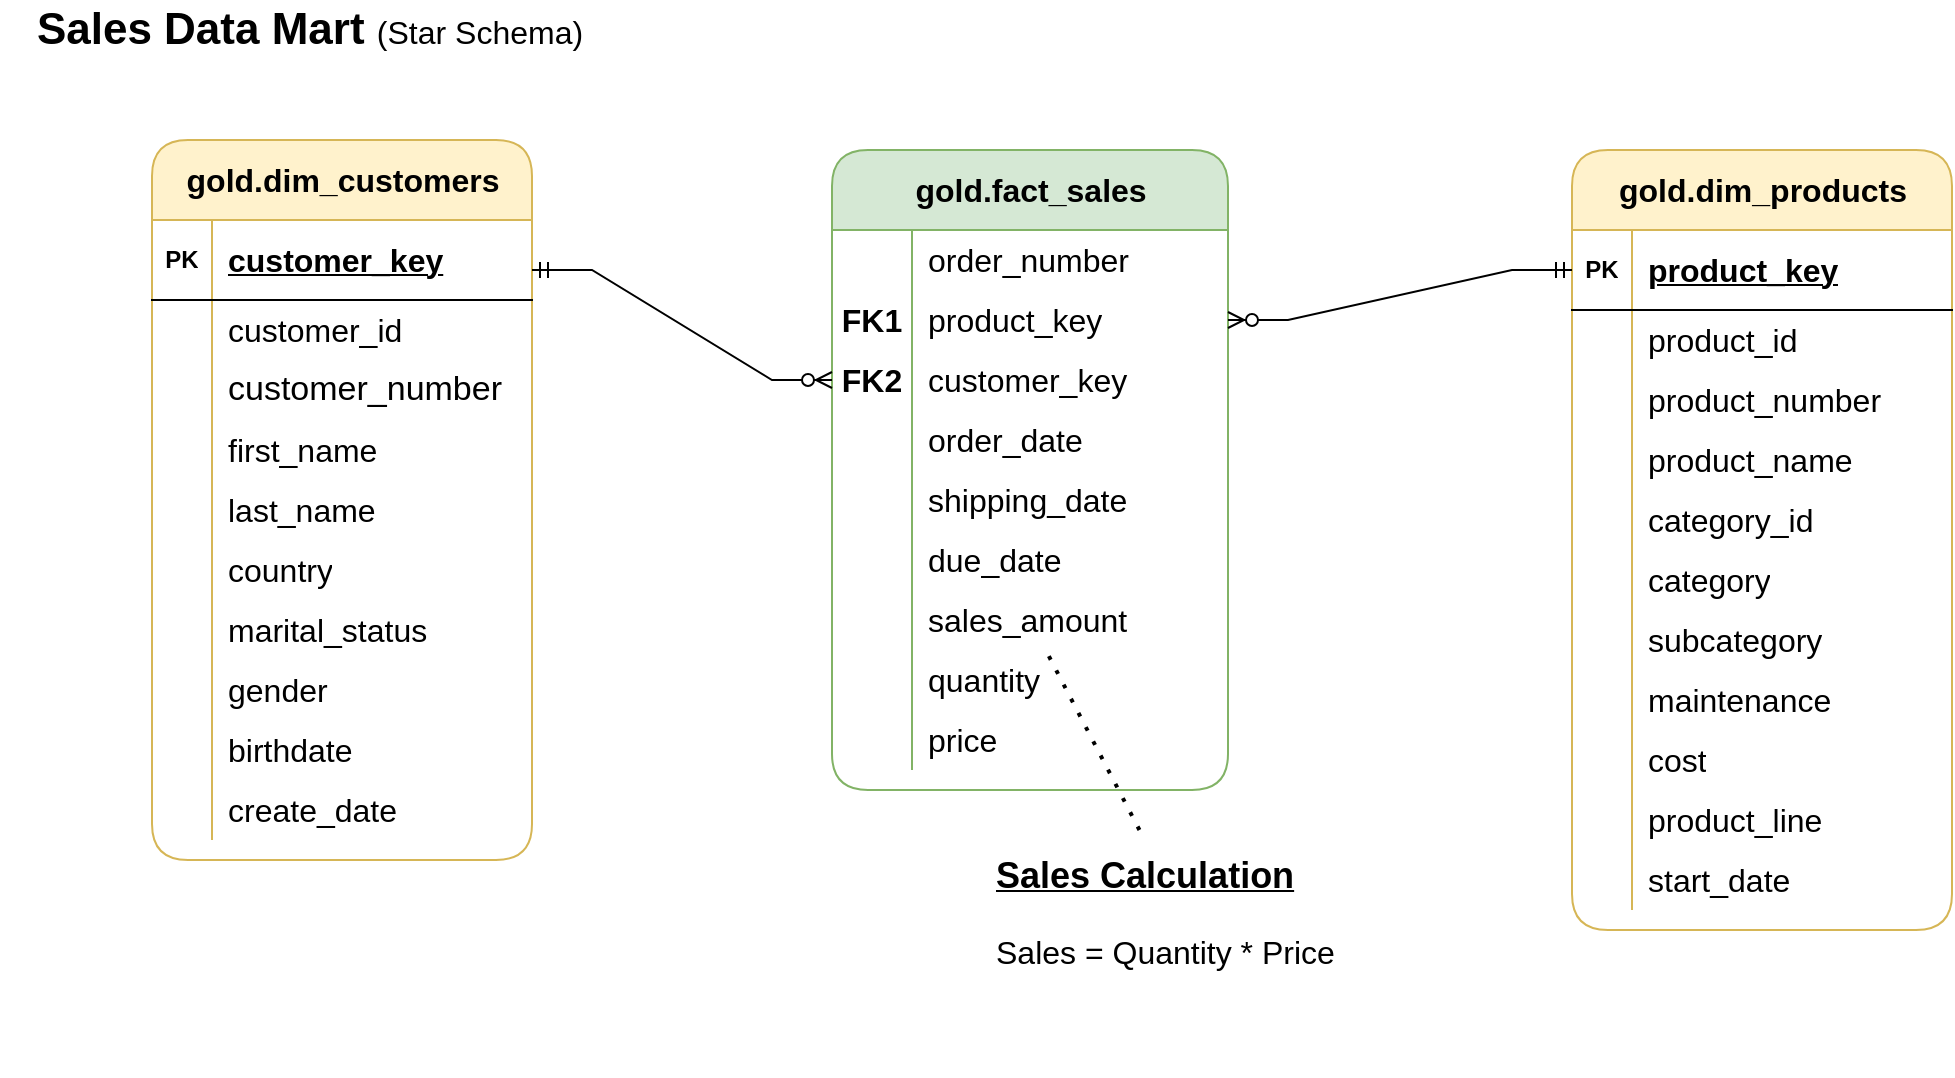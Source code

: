 <mxfile version="27.0.9">
  <diagram name="Sivu-1" id="IwPwRpCvO2MItnSOIiu8">
    <mxGraphModel dx="2053" dy="736" grid="1" gridSize="10" guides="1" tooltips="1" connect="1" arrows="1" fold="1" page="1" pageScale="1" pageWidth="827" pageHeight="1169" math="0" shadow="0">
      <root>
        <mxCell id="0" />
        <mxCell id="1" parent="0" />
        <mxCell id="5Lt62XLlGpgSSSX5APpg-14" value="&lt;font style=&quot;font-size: 16px;&quot;&gt;gold.dim_customers&lt;/font&gt;" style="shape=table;startSize=40;container=1;collapsible=1;childLayout=tableLayout;fixedRows=1;rowLines=0;fontStyle=1;align=center;resizeLast=1;html=1;rounded=1;fillColor=#fff2cc;strokeColor=#d6b656;" vertex="1" parent="1">
          <mxGeometry x="-724" y="160" width="190" height="360" as="geometry" />
        </mxCell>
        <mxCell id="5Lt62XLlGpgSSSX5APpg-15" value="" style="shape=tableRow;horizontal=0;startSize=0;swimlaneHead=0;swimlaneBody=0;fillColor=none;collapsible=0;dropTarget=0;points=[[0,0.5],[1,0.5]];portConstraint=eastwest;top=0;left=0;right=0;bottom=1;fontSize=16;" vertex="1" parent="5Lt62XLlGpgSSSX5APpg-14">
          <mxGeometry y="40" width="190" height="40" as="geometry" />
        </mxCell>
        <mxCell id="5Lt62XLlGpgSSSX5APpg-16" value="PK" style="shape=partialRectangle;connectable=0;fillColor=none;top=0;left=0;bottom=0;right=0;fontStyle=1;overflow=hidden;whiteSpace=wrap;html=1;" vertex="1" parent="5Lt62XLlGpgSSSX5APpg-15">
          <mxGeometry width="30" height="40" as="geometry">
            <mxRectangle width="30" height="40" as="alternateBounds" />
          </mxGeometry>
        </mxCell>
        <mxCell id="5Lt62XLlGpgSSSX5APpg-17" value="&lt;font style=&quot;font-size: 16px;&quot;&gt;customer_key&lt;/font&gt;" style="shape=partialRectangle;connectable=0;fillColor=none;top=0;left=0;bottom=0;right=0;align=left;spacingLeft=6;fontStyle=5;overflow=hidden;whiteSpace=wrap;html=1;" vertex="1" parent="5Lt62XLlGpgSSSX5APpg-15">
          <mxGeometry x="30" width="160" height="40" as="geometry">
            <mxRectangle width="160" height="40" as="alternateBounds" />
          </mxGeometry>
        </mxCell>
        <mxCell id="5Lt62XLlGpgSSSX5APpg-18" value="" style="shape=tableRow;horizontal=0;startSize=0;swimlaneHead=0;swimlaneBody=0;fillColor=none;collapsible=0;dropTarget=0;points=[[0,0.5],[1,0.5]];portConstraint=eastwest;top=0;left=0;right=0;bottom=0;" vertex="1" parent="5Lt62XLlGpgSSSX5APpg-14">
          <mxGeometry y="80" width="190" height="30" as="geometry" />
        </mxCell>
        <mxCell id="5Lt62XLlGpgSSSX5APpg-19" value="" style="shape=partialRectangle;connectable=0;fillColor=none;top=0;left=0;bottom=0;right=0;editable=1;overflow=hidden;whiteSpace=wrap;html=1;" vertex="1" parent="5Lt62XLlGpgSSSX5APpg-18">
          <mxGeometry width="30" height="30" as="geometry">
            <mxRectangle width="30" height="30" as="alternateBounds" />
          </mxGeometry>
        </mxCell>
        <mxCell id="5Lt62XLlGpgSSSX5APpg-20" value="&lt;span style=&quot;font-size: 16px;&quot;&gt;customer_id&lt;/span&gt;" style="shape=partialRectangle;connectable=0;fillColor=none;top=0;left=0;bottom=0;right=0;align=left;spacingLeft=6;overflow=hidden;whiteSpace=wrap;html=1;" vertex="1" parent="5Lt62XLlGpgSSSX5APpg-18">
          <mxGeometry x="30" width="160" height="30" as="geometry">
            <mxRectangle width="160" height="30" as="alternateBounds" />
          </mxGeometry>
        </mxCell>
        <mxCell id="5Lt62XLlGpgSSSX5APpg-21" value="" style="shape=tableRow;horizontal=0;startSize=0;swimlaneHead=0;swimlaneBody=0;fillColor=none;collapsible=0;dropTarget=0;points=[[0,0.5],[1,0.5]];portConstraint=eastwest;top=0;left=0;right=0;bottom=0;" vertex="1" parent="5Lt62XLlGpgSSSX5APpg-14">
          <mxGeometry y="110" width="190" height="30" as="geometry" />
        </mxCell>
        <mxCell id="5Lt62XLlGpgSSSX5APpg-22" value="" style="shape=partialRectangle;connectable=0;fillColor=none;top=0;left=0;bottom=0;right=0;editable=1;overflow=hidden;whiteSpace=wrap;html=1;" vertex="1" parent="5Lt62XLlGpgSSSX5APpg-21">
          <mxGeometry width="30" height="30" as="geometry">
            <mxRectangle width="30" height="30" as="alternateBounds" />
          </mxGeometry>
        </mxCell>
        <mxCell id="5Lt62XLlGpgSSSX5APpg-23" value="&lt;font style=&quot;font-size: 17px;&quot;&gt;customer_number&lt;/font&gt;" style="shape=partialRectangle;connectable=0;fillColor=none;top=0;left=0;bottom=0;right=0;align=left;spacingLeft=6;overflow=hidden;whiteSpace=wrap;html=1;" vertex="1" parent="5Lt62XLlGpgSSSX5APpg-21">
          <mxGeometry x="30" width="160" height="30" as="geometry">
            <mxRectangle width="160" height="30" as="alternateBounds" />
          </mxGeometry>
        </mxCell>
        <mxCell id="5Lt62XLlGpgSSSX5APpg-24" value="" style="shape=tableRow;horizontal=0;startSize=0;swimlaneHead=0;swimlaneBody=0;fillColor=none;collapsible=0;dropTarget=0;points=[[0,0.5],[1,0.5]];portConstraint=eastwest;top=0;left=0;right=0;bottom=0;" vertex="1" parent="5Lt62XLlGpgSSSX5APpg-14">
          <mxGeometry y="140" width="190" height="30" as="geometry" />
        </mxCell>
        <mxCell id="5Lt62XLlGpgSSSX5APpg-25" value="" style="shape=partialRectangle;connectable=0;fillColor=none;top=0;left=0;bottom=0;right=0;editable=1;overflow=hidden;whiteSpace=wrap;html=1;" vertex="1" parent="5Lt62XLlGpgSSSX5APpg-24">
          <mxGeometry width="30" height="30" as="geometry">
            <mxRectangle width="30" height="30" as="alternateBounds" />
          </mxGeometry>
        </mxCell>
        <mxCell id="5Lt62XLlGpgSSSX5APpg-26" value="&lt;font style=&quot;font-size: 16px;&quot;&gt;first_name&lt;/font&gt;" style="shape=partialRectangle;connectable=0;fillColor=none;top=0;left=0;bottom=0;right=0;align=left;spacingLeft=6;overflow=hidden;whiteSpace=wrap;html=1;" vertex="1" parent="5Lt62XLlGpgSSSX5APpg-24">
          <mxGeometry x="30" width="160" height="30" as="geometry">
            <mxRectangle width="160" height="30" as="alternateBounds" />
          </mxGeometry>
        </mxCell>
        <mxCell id="5Lt62XLlGpgSSSX5APpg-28" value="" style="shape=tableRow;horizontal=0;startSize=0;swimlaneHead=0;swimlaneBody=0;fillColor=none;collapsible=0;dropTarget=0;points=[[0,0.5],[1,0.5]];portConstraint=eastwest;top=0;left=0;right=0;bottom=0;" vertex="1" parent="5Lt62XLlGpgSSSX5APpg-14">
          <mxGeometry y="170" width="190" height="30" as="geometry" />
        </mxCell>
        <mxCell id="5Lt62XLlGpgSSSX5APpg-29" value="" style="shape=partialRectangle;connectable=0;fillColor=none;top=0;left=0;bottom=0;right=0;editable=1;overflow=hidden;whiteSpace=wrap;html=1;" vertex="1" parent="5Lt62XLlGpgSSSX5APpg-28">
          <mxGeometry width="30" height="30" as="geometry">
            <mxRectangle width="30" height="30" as="alternateBounds" />
          </mxGeometry>
        </mxCell>
        <mxCell id="5Lt62XLlGpgSSSX5APpg-30" value="&lt;font style=&quot;font-size: 16px;&quot;&gt;last_name&lt;/font&gt;" style="shape=partialRectangle;connectable=0;fillColor=none;top=0;left=0;bottom=0;right=0;align=left;spacingLeft=6;overflow=hidden;whiteSpace=wrap;html=1;" vertex="1" parent="5Lt62XLlGpgSSSX5APpg-28">
          <mxGeometry x="30" width="160" height="30" as="geometry">
            <mxRectangle width="160" height="30" as="alternateBounds" />
          </mxGeometry>
        </mxCell>
        <mxCell id="5Lt62XLlGpgSSSX5APpg-31" value="" style="shape=tableRow;horizontal=0;startSize=0;swimlaneHead=0;swimlaneBody=0;fillColor=none;collapsible=0;dropTarget=0;points=[[0,0.5],[1,0.5]];portConstraint=eastwest;top=0;left=0;right=0;bottom=0;" vertex="1" parent="5Lt62XLlGpgSSSX5APpg-14">
          <mxGeometry y="200" width="190" height="30" as="geometry" />
        </mxCell>
        <mxCell id="5Lt62XLlGpgSSSX5APpg-32" value="" style="shape=partialRectangle;connectable=0;fillColor=none;top=0;left=0;bottom=0;right=0;editable=1;overflow=hidden;whiteSpace=wrap;html=1;" vertex="1" parent="5Lt62XLlGpgSSSX5APpg-31">
          <mxGeometry width="30" height="30" as="geometry">
            <mxRectangle width="30" height="30" as="alternateBounds" />
          </mxGeometry>
        </mxCell>
        <mxCell id="5Lt62XLlGpgSSSX5APpg-33" value="&lt;font style=&quot;font-size: 16px;&quot;&gt;country&lt;/font&gt;" style="shape=partialRectangle;connectable=0;fillColor=none;top=0;left=0;bottom=0;right=0;align=left;spacingLeft=6;overflow=hidden;whiteSpace=wrap;html=1;" vertex="1" parent="5Lt62XLlGpgSSSX5APpg-31">
          <mxGeometry x="30" width="160" height="30" as="geometry">
            <mxRectangle width="160" height="30" as="alternateBounds" />
          </mxGeometry>
        </mxCell>
        <mxCell id="5Lt62XLlGpgSSSX5APpg-34" value="" style="shape=tableRow;horizontal=0;startSize=0;swimlaneHead=0;swimlaneBody=0;fillColor=none;collapsible=0;dropTarget=0;points=[[0,0.5],[1,0.5]];portConstraint=eastwest;top=0;left=0;right=0;bottom=0;" vertex="1" parent="5Lt62XLlGpgSSSX5APpg-14">
          <mxGeometry y="230" width="190" height="30" as="geometry" />
        </mxCell>
        <mxCell id="5Lt62XLlGpgSSSX5APpg-35" value="" style="shape=partialRectangle;connectable=0;fillColor=none;top=0;left=0;bottom=0;right=0;editable=1;overflow=hidden;whiteSpace=wrap;html=1;" vertex="1" parent="5Lt62XLlGpgSSSX5APpg-34">
          <mxGeometry width="30" height="30" as="geometry">
            <mxRectangle width="30" height="30" as="alternateBounds" />
          </mxGeometry>
        </mxCell>
        <mxCell id="5Lt62XLlGpgSSSX5APpg-36" value="&lt;font style=&quot;font-size: 16px;&quot;&gt;marital_status&lt;/font&gt;" style="shape=partialRectangle;connectable=0;fillColor=none;top=0;left=0;bottom=0;right=0;align=left;spacingLeft=6;overflow=hidden;whiteSpace=wrap;html=1;" vertex="1" parent="5Lt62XLlGpgSSSX5APpg-34">
          <mxGeometry x="30" width="160" height="30" as="geometry">
            <mxRectangle width="160" height="30" as="alternateBounds" />
          </mxGeometry>
        </mxCell>
        <mxCell id="5Lt62XLlGpgSSSX5APpg-37" value="" style="shape=tableRow;horizontal=0;startSize=0;swimlaneHead=0;swimlaneBody=0;fillColor=none;collapsible=0;dropTarget=0;points=[[0,0.5],[1,0.5]];portConstraint=eastwest;top=0;left=0;right=0;bottom=0;" vertex="1" parent="5Lt62XLlGpgSSSX5APpg-14">
          <mxGeometry y="260" width="190" height="30" as="geometry" />
        </mxCell>
        <mxCell id="5Lt62XLlGpgSSSX5APpg-38" value="" style="shape=partialRectangle;connectable=0;fillColor=none;top=0;left=0;bottom=0;right=0;editable=1;overflow=hidden;whiteSpace=wrap;html=1;" vertex="1" parent="5Lt62XLlGpgSSSX5APpg-37">
          <mxGeometry width="30" height="30" as="geometry">
            <mxRectangle width="30" height="30" as="alternateBounds" />
          </mxGeometry>
        </mxCell>
        <mxCell id="5Lt62XLlGpgSSSX5APpg-39" value="&lt;font style=&quot;font-size: 16px;&quot;&gt;gender&lt;/font&gt;" style="shape=partialRectangle;connectable=0;fillColor=none;top=0;left=0;bottom=0;right=0;align=left;spacingLeft=6;overflow=hidden;whiteSpace=wrap;html=1;" vertex="1" parent="5Lt62XLlGpgSSSX5APpg-37">
          <mxGeometry x="30" width="160" height="30" as="geometry">
            <mxRectangle width="160" height="30" as="alternateBounds" />
          </mxGeometry>
        </mxCell>
        <mxCell id="5Lt62XLlGpgSSSX5APpg-40" value="" style="shape=tableRow;horizontal=0;startSize=0;swimlaneHead=0;swimlaneBody=0;fillColor=none;collapsible=0;dropTarget=0;points=[[0,0.5],[1,0.5]];portConstraint=eastwest;top=0;left=0;right=0;bottom=0;" vertex="1" parent="5Lt62XLlGpgSSSX5APpg-14">
          <mxGeometry y="290" width="190" height="30" as="geometry" />
        </mxCell>
        <mxCell id="5Lt62XLlGpgSSSX5APpg-41" value="" style="shape=partialRectangle;connectable=0;fillColor=none;top=0;left=0;bottom=0;right=0;editable=1;overflow=hidden;whiteSpace=wrap;html=1;" vertex="1" parent="5Lt62XLlGpgSSSX5APpg-40">
          <mxGeometry width="30" height="30" as="geometry">
            <mxRectangle width="30" height="30" as="alternateBounds" />
          </mxGeometry>
        </mxCell>
        <mxCell id="5Lt62XLlGpgSSSX5APpg-42" value="&lt;font style=&quot;font-size: 16px;&quot;&gt;birthdate&lt;/font&gt;" style="shape=partialRectangle;connectable=0;fillColor=none;top=0;left=0;bottom=0;right=0;align=left;spacingLeft=6;overflow=hidden;whiteSpace=wrap;html=1;" vertex="1" parent="5Lt62XLlGpgSSSX5APpg-40">
          <mxGeometry x="30" width="160" height="30" as="geometry">
            <mxRectangle width="160" height="30" as="alternateBounds" />
          </mxGeometry>
        </mxCell>
        <mxCell id="5Lt62XLlGpgSSSX5APpg-43" value="" style="shape=tableRow;horizontal=0;startSize=0;swimlaneHead=0;swimlaneBody=0;fillColor=none;collapsible=0;dropTarget=0;points=[[0,0.5],[1,0.5]];portConstraint=eastwest;top=0;left=0;right=0;bottom=0;" vertex="1" parent="5Lt62XLlGpgSSSX5APpg-14">
          <mxGeometry y="320" width="190" height="30" as="geometry" />
        </mxCell>
        <mxCell id="5Lt62XLlGpgSSSX5APpg-44" value="" style="shape=partialRectangle;connectable=0;fillColor=none;top=0;left=0;bottom=0;right=0;editable=1;overflow=hidden;whiteSpace=wrap;html=1;" vertex="1" parent="5Lt62XLlGpgSSSX5APpg-43">
          <mxGeometry width="30" height="30" as="geometry">
            <mxRectangle width="30" height="30" as="alternateBounds" />
          </mxGeometry>
        </mxCell>
        <mxCell id="5Lt62XLlGpgSSSX5APpg-45" value="&lt;font style=&quot;font-size: 16px;&quot;&gt;create_date&lt;/font&gt;" style="shape=partialRectangle;connectable=0;fillColor=none;top=0;left=0;bottom=0;right=0;align=left;spacingLeft=6;overflow=hidden;whiteSpace=wrap;html=1;" vertex="1" parent="5Lt62XLlGpgSSSX5APpg-43">
          <mxGeometry x="30" width="160" height="30" as="geometry">
            <mxRectangle width="160" height="30" as="alternateBounds" />
          </mxGeometry>
        </mxCell>
        <mxCell id="5Lt62XLlGpgSSSX5APpg-46" value="&lt;font style=&quot;font-size: 16px;&quot;&gt;gold.dim_products&lt;/font&gt;" style="shape=table;startSize=40;container=1;collapsible=1;childLayout=tableLayout;fixedRows=1;rowLines=0;fontStyle=1;align=center;resizeLast=1;html=1;rounded=1;fillColor=#fff2cc;strokeColor=#d6b656;" vertex="1" parent="1">
          <mxGeometry x="-14" y="165" width="190" height="390" as="geometry" />
        </mxCell>
        <mxCell id="5Lt62XLlGpgSSSX5APpg-47" value="" style="shape=tableRow;horizontal=0;startSize=0;swimlaneHead=0;swimlaneBody=0;fillColor=none;collapsible=0;dropTarget=0;points=[[0,0.5],[1,0.5]];portConstraint=eastwest;top=0;left=0;right=0;bottom=1;fontSize=16;" vertex="1" parent="5Lt62XLlGpgSSSX5APpg-46">
          <mxGeometry y="40" width="190" height="40" as="geometry" />
        </mxCell>
        <mxCell id="5Lt62XLlGpgSSSX5APpg-48" value="PK" style="shape=partialRectangle;connectable=0;fillColor=none;top=0;left=0;bottom=0;right=0;fontStyle=1;overflow=hidden;whiteSpace=wrap;html=1;" vertex="1" parent="5Lt62XLlGpgSSSX5APpg-47">
          <mxGeometry width="30" height="40" as="geometry">
            <mxRectangle width="30" height="40" as="alternateBounds" />
          </mxGeometry>
        </mxCell>
        <mxCell id="5Lt62XLlGpgSSSX5APpg-49" value="&lt;font style=&quot;font-size: 16px;&quot;&gt;product_key&lt;/font&gt;" style="shape=partialRectangle;connectable=0;fillColor=none;top=0;left=0;bottom=0;right=0;align=left;spacingLeft=6;fontStyle=5;overflow=hidden;whiteSpace=wrap;html=1;" vertex="1" parent="5Lt62XLlGpgSSSX5APpg-47">
          <mxGeometry x="30" width="160" height="40" as="geometry">
            <mxRectangle width="160" height="40" as="alternateBounds" />
          </mxGeometry>
        </mxCell>
        <mxCell id="5Lt62XLlGpgSSSX5APpg-50" value="" style="shape=tableRow;horizontal=0;startSize=0;swimlaneHead=0;swimlaneBody=0;fillColor=none;collapsible=0;dropTarget=0;points=[[0,0.5],[1,0.5]];portConstraint=eastwest;top=0;left=0;right=0;bottom=0;" vertex="1" parent="5Lt62XLlGpgSSSX5APpg-46">
          <mxGeometry y="80" width="190" height="30" as="geometry" />
        </mxCell>
        <mxCell id="5Lt62XLlGpgSSSX5APpg-51" value="" style="shape=partialRectangle;connectable=0;fillColor=none;top=0;left=0;bottom=0;right=0;editable=1;overflow=hidden;whiteSpace=wrap;html=1;" vertex="1" parent="5Lt62XLlGpgSSSX5APpg-50">
          <mxGeometry width="30" height="30" as="geometry">
            <mxRectangle width="30" height="30" as="alternateBounds" />
          </mxGeometry>
        </mxCell>
        <mxCell id="5Lt62XLlGpgSSSX5APpg-52" value="&lt;span style=&quot;font-size: 16px;&quot;&gt;product_id&lt;/span&gt;" style="shape=partialRectangle;connectable=0;fillColor=none;top=0;left=0;bottom=0;right=0;align=left;spacingLeft=6;overflow=hidden;whiteSpace=wrap;html=1;" vertex="1" parent="5Lt62XLlGpgSSSX5APpg-50">
          <mxGeometry x="30" width="160" height="30" as="geometry">
            <mxRectangle width="160" height="30" as="alternateBounds" />
          </mxGeometry>
        </mxCell>
        <mxCell id="5Lt62XLlGpgSSSX5APpg-53" value="" style="shape=tableRow;horizontal=0;startSize=0;swimlaneHead=0;swimlaneBody=0;fillColor=none;collapsible=0;dropTarget=0;points=[[0,0.5],[1,0.5]];portConstraint=eastwest;top=0;left=0;right=0;bottom=0;" vertex="1" parent="5Lt62XLlGpgSSSX5APpg-46">
          <mxGeometry y="110" width="190" height="30" as="geometry" />
        </mxCell>
        <mxCell id="5Lt62XLlGpgSSSX5APpg-54" value="" style="shape=partialRectangle;connectable=0;fillColor=none;top=0;left=0;bottom=0;right=0;editable=1;overflow=hidden;whiteSpace=wrap;html=1;" vertex="1" parent="5Lt62XLlGpgSSSX5APpg-53">
          <mxGeometry width="30" height="30" as="geometry">
            <mxRectangle width="30" height="30" as="alternateBounds" />
          </mxGeometry>
        </mxCell>
        <mxCell id="5Lt62XLlGpgSSSX5APpg-55" value="&lt;font style=&quot;font-size: 16px;&quot;&gt;product_number&lt;/font&gt;" style="shape=partialRectangle;connectable=0;fillColor=none;top=0;left=0;bottom=0;right=0;align=left;spacingLeft=6;overflow=hidden;whiteSpace=wrap;html=1;" vertex="1" parent="5Lt62XLlGpgSSSX5APpg-53">
          <mxGeometry x="30" width="160" height="30" as="geometry">
            <mxRectangle width="160" height="30" as="alternateBounds" />
          </mxGeometry>
        </mxCell>
        <mxCell id="5Lt62XLlGpgSSSX5APpg-56" value="" style="shape=tableRow;horizontal=0;startSize=0;swimlaneHead=0;swimlaneBody=0;fillColor=none;collapsible=0;dropTarget=0;points=[[0,0.5],[1,0.5]];portConstraint=eastwest;top=0;left=0;right=0;bottom=0;" vertex="1" parent="5Lt62XLlGpgSSSX5APpg-46">
          <mxGeometry y="140" width="190" height="30" as="geometry" />
        </mxCell>
        <mxCell id="5Lt62XLlGpgSSSX5APpg-57" value="" style="shape=partialRectangle;connectable=0;fillColor=none;top=0;left=0;bottom=0;right=0;editable=1;overflow=hidden;whiteSpace=wrap;html=1;" vertex="1" parent="5Lt62XLlGpgSSSX5APpg-56">
          <mxGeometry width="30" height="30" as="geometry">
            <mxRectangle width="30" height="30" as="alternateBounds" />
          </mxGeometry>
        </mxCell>
        <mxCell id="5Lt62XLlGpgSSSX5APpg-58" value="&lt;font style=&quot;font-size: 16px;&quot;&gt;product_name&lt;/font&gt;" style="shape=partialRectangle;connectable=0;fillColor=none;top=0;left=0;bottom=0;right=0;align=left;spacingLeft=6;overflow=hidden;whiteSpace=wrap;html=1;" vertex="1" parent="5Lt62XLlGpgSSSX5APpg-56">
          <mxGeometry x="30" width="160" height="30" as="geometry">
            <mxRectangle width="160" height="30" as="alternateBounds" />
          </mxGeometry>
        </mxCell>
        <mxCell id="5Lt62XLlGpgSSSX5APpg-59" value="" style="shape=tableRow;horizontal=0;startSize=0;swimlaneHead=0;swimlaneBody=0;fillColor=none;collapsible=0;dropTarget=0;points=[[0,0.5],[1,0.5]];portConstraint=eastwest;top=0;left=0;right=0;bottom=0;" vertex="1" parent="5Lt62XLlGpgSSSX5APpg-46">
          <mxGeometry y="170" width="190" height="30" as="geometry" />
        </mxCell>
        <mxCell id="5Lt62XLlGpgSSSX5APpg-60" value="" style="shape=partialRectangle;connectable=0;fillColor=none;top=0;left=0;bottom=0;right=0;editable=1;overflow=hidden;whiteSpace=wrap;html=1;" vertex="1" parent="5Lt62XLlGpgSSSX5APpg-59">
          <mxGeometry width="30" height="30" as="geometry">
            <mxRectangle width="30" height="30" as="alternateBounds" />
          </mxGeometry>
        </mxCell>
        <mxCell id="5Lt62XLlGpgSSSX5APpg-61" value="&lt;font style=&quot;font-size: 16px;&quot;&gt;category_id&lt;/font&gt;" style="shape=partialRectangle;connectable=0;fillColor=none;top=0;left=0;bottom=0;right=0;align=left;spacingLeft=6;overflow=hidden;whiteSpace=wrap;html=1;" vertex="1" parent="5Lt62XLlGpgSSSX5APpg-59">
          <mxGeometry x="30" width="160" height="30" as="geometry">
            <mxRectangle width="160" height="30" as="alternateBounds" />
          </mxGeometry>
        </mxCell>
        <mxCell id="5Lt62XLlGpgSSSX5APpg-62" value="" style="shape=tableRow;horizontal=0;startSize=0;swimlaneHead=0;swimlaneBody=0;fillColor=none;collapsible=0;dropTarget=0;points=[[0,0.5],[1,0.5]];portConstraint=eastwest;top=0;left=0;right=0;bottom=0;" vertex="1" parent="5Lt62XLlGpgSSSX5APpg-46">
          <mxGeometry y="200" width="190" height="30" as="geometry" />
        </mxCell>
        <mxCell id="5Lt62XLlGpgSSSX5APpg-63" value="" style="shape=partialRectangle;connectable=0;fillColor=none;top=0;left=0;bottom=0;right=0;editable=1;overflow=hidden;whiteSpace=wrap;html=1;" vertex="1" parent="5Lt62XLlGpgSSSX5APpg-62">
          <mxGeometry width="30" height="30" as="geometry">
            <mxRectangle width="30" height="30" as="alternateBounds" />
          </mxGeometry>
        </mxCell>
        <mxCell id="5Lt62XLlGpgSSSX5APpg-64" value="&lt;font style=&quot;font-size: 16px;&quot;&gt;category&lt;/font&gt;" style="shape=partialRectangle;connectable=0;fillColor=none;top=0;left=0;bottom=0;right=0;align=left;spacingLeft=6;overflow=hidden;whiteSpace=wrap;html=1;" vertex="1" parent="5Lt62XLlGpgSSSX5APpg-62">
          <mxGeometry x="30" width="160" height="30" as="geometry">
            <mxRectangle width="160" height="30" as="alternateBounds" />
          </mxGeometry>
        </mxCell>
        <mxCell id="5Lt62XLlGpgSSSX5APpg-65" value="" style="shape=tableRow;horizontal=0;startSize=0;swimlaneHead=0;swimlaneBody=0;fillColor=none;collapsible=0;dropTarget=0;points=[[0,0.5],[1,0.5]];portConstraint=eastwest;top=0;left=0;right=0;bottom=0;" vertex="1" parent="5Lt62XLlGpgSSSX5APpg-46">
          <mxGeometry y="230" width="190" height="30" as="geometry" />
        </mxCell>
        <mxCell id="5Lt62XLlGpgSSSX5APpg-66" value="" style="shape=partialRectangle;connectable=0;fillColor=none;top=0;left=0;bottom=0;right=0;editable=1;overflow=hidden;whiteSpace=wrap;html=1;" vertex="1" parent="5Lt62XLlGpgSSSX5APpg-65">
          <mxGeometry width="30" height="30" as="geometry">
            <mxRectangle width="30" height="30" as="alternateBounds" />
          </mxGeometry>
        </mxCell>
        <mxCell id="5Lt62XLlGpgSSSX5APpg-67" value="&lt;font style=&quot;font-size: 16px;&quot;&gt;subcategory&lt;/font&gt;" style="shape=partialRectangle;connectable=0;fillColor=none;top=0;left=0;bottom=0;right=0;align=left;spacingLeft=6;overflow=hidden;whiteSpace=wrap;html=1;" vertex="1" parent="5Lt62XLlGpgSSSX5APpg-65">
          <mxGeometry x="30" width="160" height="30" as="geometry">
            <mxRectangle width="160" height="30" as="alternateBounds" />
          </mxGeometry>
        </mxCell>
        <mxCell id="5Lt62XLlGpgSSSX5APpg-68" value="" style="shape=tableRow;horizontal=0;startSize=0;swimlaneHead=0;swimlaneBody=0;fillColor=none;collapsible=0;dropTarget=0;points=[[0,0.5],[1,0.5]];portConstraint=eastwest;top=0;left=0;right=0;bottom=0;" vertex="1" parent="5Lt62XLlGpgSSSX5APpg-46">
          <mxGeometry y="260" width="190" height="30" as="geometry" />
        </mxCell>
        <mxCell id="5Lt62XLlGpgSSSX5APpg-69" value="" style="shape=partialRectangle;connectable=0;fillColor=none;top=0;left=0;bottom=0;right=0;editable=1;overflow=hidden;whiteSpace=wrap;html=1;" vertex="1" parent="5Lt62XLlGpgSSSX5APpg-68">
          <mxGeometry width="30" height="30" as="geometry">
            <mxRectangle width="30" height="30" as="alternateBounds" />
          </mxGeometry>
        </mxCell>
        <mxCell id="5Lt62XLlGpgSSSX5APpg-70" value="&lt;font style=&quot;font-size: 16px;&quot;&gt;maintenance&lt;/font&gt;" style="shape=partialRectangle;connectable=0;fillColor=none;top=0;left=0;bottom=0;right=0;align=left;spacingLeft=6;overflow=hidden;whiteSpace=wrap;html=1;" vertex="1" parent="5Lt62XLlGpgSSSX5APpg-68">
          <mxGeometry x="30" width="160" height="30" as="geometry">
            <mxRectangle width="160" height="30" as="alternateBounds" />
          </mxGeometry>
        </mxCell>
        <mxCell id="5Lt62XLlGpgSSSX5APpg-71" value="" style="shape=tableRow;horizontal=0;startSize=0;swimlaneHead=0;swimlaneBody=0;fillColor=none;collapsible=0;dropTarget=0;points=[[0,0.5],[1,0.5]];portConstraint=eastwest;top=0;left=0;right=0;bottom=0;" vertex="1" parent="5Lt62XLlGpgSSSX5APpg-46">
          <mxGeometry y="290" width="190" height="30" as="geometry" />
        </mxCell>
        <mxCell id="5Lt62XLlGpgSSSX5APpg-72" value="" style="shape=partialRectangle;connectable=0;fillColor=none;top=0;left=0;bottom=0;right=0;editable=1;overflow=hidden;whiteSpace=wrap;html=1;" vertex="1" parent="5Lt62XLlGpgSSSX5APpg-71">
          <mxGeometry width="30" height="30" as="geometry">
            <mxRectangle width="30" height="30" as="alternateBounds" />
          </mxGeometry>
        </mxCell>
        <mxCell id="5Lt62XLlGpgSSSX5APpg-73" value="&lt;font style=&quot;font-size: 16px;&quot;&gt;cost&lt;/font&gt;" style="shape=partialRectangle;connectable=0;fillColor=none;top=0;left=0;bottom=0;right=0;align=left;spacingLeft=6;overflow=hidden;whiteSpace=wrap;html=1;" vertex="1" parent="5Lt62XLlGpgSSSX5APpg-71">
          <mxGeometry x="30" width="160" height="30" as="geometry">
            <mxRectangle width="160" height="30" as="alternateBounds" />
          </mxGeometry>
        </mxCell>
        <mxCell id="5Lt62XLlGpgSSSX5APpg-74" value="" style="shape=tableRow;horizontal=0;startSize=0;swimlaneHead=0;swimlaneBody=0;fillColor=none;collapsible=0;dropTarget=0;points=[[0,0.5],[1,0.5]];portConstraint=eastwest;top=0;left=0;right=0;bottom=0;" vertex="1" parent="5Lt62XLlGpgSSSX5APpg-46">
          <mxGeometry y="320" width="190" height="30" as="geometry" />
        </mxCell>
        <mxCell id="5Lt62XLlGpgSSSX5APpg-75" value="" style="shape=partialRectangle;connectable=0;fillColor=none;top=0;left=0;bottom=0;right=0;editable=1;overflow=hidden;whiteSpace=wrap;html=1;" vertex="1" parent="5Lt62XLlGpgSSSX5APpg-74">
          <mxGeometry width="30" height="30" as="geometry">
            <mxRectangle width="30" height="30" as="alternateBounds" />
          </mxGeometry>
        </mxCell>
        <mxCell id="5Lt62XLlGpgSSSX5APpg-76" value="&lt;font style=&quot;font-size: 16px;&quot;&gt;product_line&lt;/font&gt;" style="shape=partialRectangle;connectable=0;fillColor=none;top=0;left=0;bottom=0;right=0;align=left;spacingLeft=6;overflow=hidden;whiteSpace=wrap;html=1;" vertex="1" parent="5Lt62XLlGpgSSSX5APpg-74">
          <mxGeometry x="30" width="160" height="30" as="geometry">
            <mxRectangle width="160" height="30" as="alternateBounds" />
          </mxGeometry>
        </mxCell>
        <mxCell id="5Lt62XLlGpgSSSX5APpg-77" value="" style="shape=tableRow;horizontal=0;startSize=0;swimlaneHead=0;swimlaneBody=0;fillColor=none;collapsible=0;dropTarget=0;points=[[0,0.5],[1,0.5]];portConstraint=eastwest;top=0;left=0;right=0;bottom=0;" vertex="1" parent="5Lt62XLlGpgSSSX5APpg-46">
          <mxGeometry y="350" width="190" height="30" as="geometry" />
        </mxCell>
        <mxCell id="5Lt62XLlGpgSSSX5APpg-78" value="" style="shape=partialRectangle;connectable=0;fillColor=none;top=0;left=0;bottom=0;right=0;editable=1;overflow=hidden;whiteSpace=wrap;html=1;" vertex="1" parent="5Lt62XLlGpgSSSX5APpg-77">
          <mxGeometry width="30" height="30" as="geometry">
            <mxRectangle width="30" height="30" as="alternateBounds" />
          </mxGeometry>
        </mxCell>
        <mxCell id="5Lt62XLlGpgSSSX5APpg-79" value="&lt;font style=&quot;font-size: 16px;&quot;&gt;start_date&lt;/font&gt;" style="shape=partialRectangle;connectable=0;fillColor=none;top=0;left=0;bottom=0;right=0;align=left;spacingLeft=6;overflow=hidden;whiteSpace=wrap;html=1;" vertex="1" parent="5Lt62XLlGpgSSSX5APpg-77">
          <mxGeometry x="30" width="160" height="30" as="geometry">
            <mxRectangle width="160" height="30" as="alternateBounds" />
          </mxGeometry>
        </mxCell>
        <mxCell id="5Lt62XLlGpgSSSX5APpg-86" value="&lt;font style=&quot;font-size: 16px;&quot;&gt;gold.fact_sales&lt;/font&gt;" style="shape=table;startSize=40;container=1;collapsible=1;childLayout=tableLayout;fixedRows=1;rowLines=0;fontStyle=1;align=center;resizeLast=1;html=1;rounded=1;fillColor=#d5e8d4;strokeColor=#82b366;" vertex="1" parent="1">
          <mxGeometry x="-384" y="165" width="198" height="320" as="geometry" />
        </mxCell>
        <mxCell id="5Lt62XLlGpgSSSX5APpg-90" value="" style="shape=tableRow;horizontal=0;startSize=0;swimlaneHead=0;swimlaneBody=0;fillColor=none;collapsible=0;dropTarget=0;points=[[0,0.5],[1,0.5]];portConstraint=eastwest;top=0;left=0;right=0;bottom=0;" vertex="1" parent="5Lt62XLlGpgSSSX5APpg-86">
          <mxGeometry y="40" width="198" height="30" as="geometry" />
        </mxCell>
        <mxCell id="5Lt62XLlGpgSSSX5APpg-91" value="" style="shape=partialRectangle;connectable=0;fillColor=none;top=0;left=0;bottom=0;right=0;editable=1;overflow=hidden;whiteSpace=wrap;html=1;" vertex="1" parent="5Lt62XLlGpgSSSX5APpg-90">
          <mxGeometry width="40" height="30" as="geometry">
            <mxRectangle width="40" height="30" as="alternateBounds" />
          </mxGeometry>
        </mxCell>
        <mxCell id="5Lt62XLlGpgSSSX5APpg-92" value="&lt;span style=&quot;font-size: 16px;&quot;&gt;order_number&lt;/span&gt;" style="shape=partialRectangle;connectable=0;fillColor=none;top=0;left=0;bottom=0;right=0;align=left;spacingLeft=6;overflow=hidden;whiteSpace=wrap;html=1;" vertex="1" parent="5Lt62XLlGpgSSSX5APpg-90">
          <mxGeometry x="40" width="158" height="30" as="geometry">
            <mxRectangle width="158" height="30" as="alternateBounds" />
          </mxGeometry>
        </mxCell>
        <mxCell id="5Lt62XLlGpgSSSX5APpg-93" value="" style="shape=tableRow;horizontal=0;startSize=0;swimlaneHead=0;swimlaneBody=0;fillColor=none;collapsible=0;dropTarget=0;points=[[0,0.5],[1,0.5]];portConstraint=eastwest;top=0;left=0;right=0;bottom=0;" vertex="1" parent="5Lt62XLlGpgSSSX5APpg-86">
          <mxGeometry y="70" width="198" height="30" as="geometry" />
        </mxCell>
        <mxCell id="5Lt62XLlGpgSSSX5APpg-94" value="&lt;b&gt;&lt;font style=&quot;font-size: 16px;&quot;&gt;FK1&lt;/font&gt;&lt;/b&gt;" style="shape=partialRectangle;connectable=0;fillColor=none;top=0;left=0;bottom=0;right=0;editable=1;overflow=hidden;whiteSpace=wrap;html=1;" vertex="1" parent="5Lt62XLlGpgSSSX5APpg-93">
          <mxGeometry width="40" height="30" as="geometry">
            <mxRectangle width="40" height="30" as="alternateBounds" />
          </mxGeometry>
        </mxCell>
        <mxCell id="5Lt62XLlGpgSSSX5APpg-95" value="&lt;font style=&quot;font-size: 16px;&quot;&gt;product_key&lt;/font&gt;" style="shape=partialRectangle;connectable=0;fillColor=none;top=0;left=0;bottom=0;right=0;align=left;spacingLeft=6;overflow=hidden;whiteSpace=wrap;html=1;" vertex="1" parent="5Lt62XLlGpgSSSX5APpg-93">
          <mxGeometry x="40" width="158" height="30" as="geometry">
            <mxRectangle width="158" height="30" as="alternateBounds" />
          </mxGeometry>
        </mxCell>
        <mxCell id="5Lt62XLlGpgSSSX5APpg-96" value="" style="shape=tableRow;horizontal=0;startSize=0;swimlaneHead=0;swimlaneBody=0;fillColor=none;collapsible=0;dropTarget=0;points=[[0,0.5],[1,0.5]];portConstraint=eastwest;top=0;left=0;right=0;bottom=0;" vertex="1" parent="5Lt62XLlGpgSSSX5APpg-86">
          <mxGeometry y="100" width="198" height="30" as="geometry" />
        </mxCell>
        <mxCell id="5Lt62XLlGpgSSSX5APpg-97" value="&lt;b&gt;&lt;font style=&quot;font-size: 16px;&quot;&gt;FK2&lt;/font&gt;&lt;/b&gt;" style="shape=partialRectangle;connectable=0;fillColor=none;top=0;left=0;bottom=0;right=0;editable=1;overflow=hidden;whiteSpace=wrap;html=1;" vertex="1" parent="5Lt62XLlGpgSSSX5APpg-96">
          <mxGeometry width="40" height="30" as="geometry">
            <mxRectangle width="40" height="30" as="alternateBounds" />
          </mxGeometry>
        </mxCell>
        <mxCell id="5Lt62XLlGpgSSSX5APpg-98" value="&lt;font style=&quot;font-size: 16px;&quot;&gt;customer_key&lt;/font&gt;" style="shape=partialRectangle;connectable=0;fillColor=none;top=0;left=0;bottom=0;right=0;align=left;spacingLeft=6;overflow=hidden;whiteSpace=wrap;html=1;" vertex="1" parent="5Lt62XLlGpgSSSX5APpg-96">
          <mxGeometry x="40" width="158" height="30" as="geometry">
            <mxRectangle width="158" height="30" as="alternateBounds" />
          </mxGeometry>
        </mxCell>
        <mxCell id="5Lt62XLlGpgSSSX5APpg-99" value="" style="shape=tableRow;horizontal=0;startSize=0;swimlaneHead=0;swimlaneBody=0;fillColor=none;collapsible=0;dropTarget=0;points=[[0,0.5],[1,0.5]];portConstraint=eastwest;top=0;left=0;right=0;bottom=0;" vertex="1" parent="5Lt62XLlGpgSSSX5APpg-86">
          <mxGeometry y="130" width="198" height="30" as="geometry" />
        </mxCell>
        <mxCell id="5Lt62XLlGpgSSSX5APpg-100" value="" style="shape=partialRectangle;connectable=0;fillColor=none;top=0;left=0;bottom=0;right=0;editable=1;overflow=hidden;whiteSpace=wrap;html=1;" vertex="1" parent="5Lt62XLlGpgSSSX5APpg-99">
          <mxGeometry width="40" height="30" as="geometry">
            <mxRectangle width="40" height="30" as="alternateBounds" />
          </mxGeometry>
        </mxCell>
        <mxCell id="5Lt62XLlGpgSSSX5APpg-101" value="&lt;font style=&quot;font-size: 16px;&quot;&gt;order_date&lt;/font&gt;" style="shape=partialRectangle;connectable=0;fillColor=none;top=0;left=0;bottom=0;right=0;align=left;spacingLeft=6;overflow=hidden;whiteSpace=wrap;html=1;" vertex="1" parent="5Lt62XLlGpgSSSX5APpg-99">
          <mxGeometry x="40" width="158" height="30" as="geometry">
            <mxRectangle width="158" height="30" as="alternateBounds" />
          </mxGeometry>
        </mxCell>
        <mxCell id="5Lt62XLlGpgSSSX5APpg-102" value="" style="shape=tableRow;horizontal=0;startSize=0;swimlaneHead=0;swimlaneBody=0;fillColor=none;collapsible=0;dropTarget=0;points=[[0,0.5],[1,0.5]];portConstraint=eastwest;top=0;left=0;right=0;bottom=0;" vertex="1" parent="5Lt62XLlGpgSSSX5APpg-86">
          <mxGeometry y="160" width="198" height="30" as="geometry" />
        </mxCell>
        <mxCell id="5Lt62XLlGpgSSSX5APpg-103" value="" style="shape=partialRectangle;connectable=0;fillColor=none;top=0;left=0;bottom=0;right=0;editable=1;overflow=hidden;whiteSpace=wrap;html=1;" vertex="1" parent="5Lt62XLlGpgSSSX5APpg-102">
          <mxGeometry width="40" height="30" as="geometry">
            <mxRectangle width="40" height="30" as="alternateBounds" />
          </mxGeometry>
        </mxCell>
        <mxCell id="5Lt62XLlGpgSSSX5APpg-104" value="&lt;span style=&quot;font-size: 16px;&quot;&gt;shipping_date&lt;/span&gt;" style="shape=partialRectangle;connectable=0;fillColor=none;top=0;left=0;bottom=0;right=0;align=left;spacingLeft=6;overflow=hidden;whiteSpace=wrap;html=1;" vertex="1" parent="5Lt62XLlGpgSSSX5APpg-102">
          <mxGeometry x="40" width="158" height="30" as="geometry">
            <mxRectangle width="158" height="30" as="alternateBounds" />
          </mxGeometry>
        </mxCell>
        <mxCell id="5Lt62XLlGpgSSSX5APpg-105" value="" style="shape=tableRow;horizontal=0;startSize=0;swimlaneHead=0;swimlaneBody=0;fillColor=none;collapsible=0;dropTarget=0;points=[[0,0.5],[1,0.5]];portConstraint=eastwest;top=0;left=0;right=0;bottom=0;" vertex="1" parent="5Lt62XLlGpgSSSX5APpg-86">
          <mxGeometry y="190" width="198" height="30" as="geometry" />
        </mxCell>
        <mxCell id="5Lt62XLlGpgSSSX5APpg-106" value="" style="shape=partialRectangle;connectable=0;fillColor=none;top=0;left=0;bottom=0;right=0;editable=1;overflow=hidden;whiteSpace=wrap;html=1;" vertex="1" parent="5Lt62XLlGpgSSSX5APpg-105">
          <mxGeometry width="40" height="30" as="geometry">
            <mxRectangle width="40" height="30" as="alternateBounds" />
          </mxGeometry>
        </mxCell>
        <mxCell id="5Lt62XLlGpgSSSX5APpg-107" value="&lt;font style=&quot;font-size: 16px;&quot;&gt;due_date&lt;/font&gt;" style="shape=partialRectangle;connectable=0;fillColor=none;top=0;left=0;bottom=0;right=0;align=left;spacingLeft=6;overflow=hidden;whiteSpace=wrap;html=1;" vertex="1" parent="5Lt62XLlGpgSSSX5APpg-105">
          <mxGeometry x="40" width="158" height="30" as="geometry">
            <mxRectangle width="158" height="30" as="alternateBounds" />
          </mxGeometry>
        </mxCell>
        <mxCell id="5Lt62XLlGpgSSSX5APpg-108" value="" style="shape=tableRow;horizontal=0;startSize=0;swimlaneHead=0;swimlaneBody=0;fillColor=none;collapsible=0;dropTarget=0;points=[[0,0.5],[1,0.5]];portConstraint=eastwest;top=0;left=0;right=0;bottom=0;" vertex="1" parent="5Lt62XLlGpgSSSX5APpg-86">
          <mxGeometry y="220" width="198" height="30" as="geometry" />
        </mxCell>
        <mxCell id="5Lt62XLlGpgSSSX5APpg-109" value="" style="shape=partialRectangle;connectable=0;fillColor=none;top=0;left=0;bottom=0;right=0;editable=1;overflow=hidden;whiteSpace=wrap;html=1;" vertex="1" parent="5Lt62XLlGpgSSSX5APpg-108">
          <mxGeometry width="40" height="30" as="geometry">
            <mxRectangle width="40" height="30" as="alternateBounds" />
          </mxGeometry>
        </mxCell>
        <mxCell id="5Lt62XLlGpgSSSX5APpg-110" value="&lt;font style=&quot;font-size: 16px;&quot;&gt;sales_amount&lt;/font&gt;" style="shape=partialRectangle;connectable=0;fillColor=none;top=0;left=0;bottom=0;right=0;align=left;spacingLeft=6;overflow=hidden;whiteSpace=wrap;html=1;" vertex="1" parent="5Lt62XLlGpgSSSX5APpg-108">
          <mxGeometry x="40" width="158" height="30" as="geometry">
            <mxRectangle width="158" height="30" as="alternateBounds" />
          </mxGeometry>
        </mxCell>
        <mxCell id="5Lt62XLlGpgSSSX5APpg-111" value="" style="shape=tableRow;horizontal=0;startSize=0;swimlaneHead=0;swimlaneBody=0;fillColor=none;collapsible=0;dropTarget=0;points=[[0,0.5],[1,0.5]];portConstraint=eastwest;top=0;left=0;right=0;bottom=0;" vertex="1" parent="5Lt62XLlGpgSSSX5APpg-86">
          <mxGeometry y="250" width="198" height="30" as="geometry" />
        </mxCell>
        <mxCell id="5Lt62XLlGpgSSSX5APpg-112" value="" style="shape=partialRectangle;connectable=0;fillColor=none;top=0;left=0;bottom=0;right=0;editable=1;overflow=hidden;whiteSpace=wrap;html=1;" vertex="1" parent="5Lt62XLlGpgSSSX5APpg-111">
          <mxGeometry width="40" height="30" as="geometry">
            <mxRectangle width="40" height="30" as="alternateBounds" />
          </mxGeometry>
        </mxCell>
        <mxCell id="5Lt62XLlGpgSSSX5APpg-113" value="&lt;font style=&quot;font-size: 16px;&quot;&gt;quantity&lt;/font&gt;" style="shape=partialRectangle;connectable=0;fillColor=none;top=0;left=0;bottom=0;right=0;align=left;spacingLeft=6;overflow=hidden;whiteSpace=wrap;html=1;" vertex="1" parent="5Lt62XLlGpgSSSX5APpg-111">
          <mxGeometry x="40" width="158" height="30" as="geometry">
            <mxRectangle width="158" height="30" as="alternateBounds" />
          </mxGeometry>
        </mxCell>
        <mxCell id="5Lt62XLlGpgSSSX5APpg-114" value="" style="shape=tableRow;horizontal=0;startSize=0;swimlaneHead=0;swimlaneBody=0;fillColor=none;collapsible=0;dropTarget=0;points=[[0,0.5],[1,0.5]];portConstraint=eastwest;top=0;left=0;right=0;bottom=0;" vertex="1" parent="5Lt62XLlGpgSSSX5APpg-86">
          <mxGeometry y="280" width="198" height="30" as="geometry" />
        </mxCell>
        <mxCell id="5Lt62XLlGpgSSSX5APpg-115" value="" style="shape=partialRectangle;connectable=0;fillColor=none;top=0;left=0;bottom=0;right=0;editable=1;overflow=hidden;whiteSpace=wrap;html=1;" vertex="1" parent="5Lt62XLlGpgSSSX5APpg-114">
          <mxGeometry width="40" height="30" as="geometry">
            <mxRectangle width="40" height="30" as="alternateBounds" />
          </mxGeometry>
        </mxCell>
        <mxCell id="5Lt62XLlGpgSSSX5APpg-116" value="&lt;font style=&quot;font-size: 16px;&quot;&gt;price&lt;/font&gt;" style="shape=partialRectangle;connectable=0;fillColor=none;top=0;left=0;bottom=0;right=0;align=left;spacingLeft=6;overflow=hidden;whiteSpace=wrap;html=1;" vertex="1" parent="5Lt62XLlGpgSSSX5APpg-114">
          <mxGeometry x="40" width="158" height="30" as="geometry">
            <mxRectangle width="158" height="30" as="alternateBounds" />
          </mxGeometry>
        </mxCell>
        <mxCell id="5Lt62XLlGpgSSSX5APpg-120" value="" style="edgeStyle=entityRelationEdgeStyle;fontSize=12;html=1;endArrow=ERzeroToMany;startArrow=ERmandOne;rounded=0;entryX=0;entryY=0.5;entryDx=0;entryDy=0;" edge="1" parent="1" target="5Lt62XLlGpgSSSX5APpg-96">
          <mxGeometry width="100" height="100" relative="1" as="geometry">
            <mxPoint x="-534" y="225" as="sourcePoint" />
            <mxPoint x="-434" y="125" as="targetPoint" />
          </mxGeometry>
        </mxCell>
        <mxCell id="5Lt62XLlGpgSSSX5APpg-121" value="" style="edgeStyle=entityRelationEdgeStyle;fontSize=12;html=1;endArrow=ERzeroToMany;startArrow=ERmandOne;rounded=0;entryX=1;entryY=0.5;entryDx=0;entryDy=0;exitX=0;exitY=0.5;exitDx=0;exitDy=0;" edge="1" parent="1" source="5Lt62XLlGpgSSSX5APpg-47" target="5Lt62XLlGpgSSSX5APpg-93">
          <mxGeometry width="100" height="100" relative="1" as="geometry">
            <mxPoint x="-104" y="235" as="sourcePoint" />
            <mxPoint x="-224" y="290" as="targetPoint" />
          </mxGeometry>
        </mxCell>
        <mxCell id="5Lt62XLlGpgSSSX5APpg-122" value="&lt;h1 style=&quot;margin-top: 0px;&quot;&gt;&lt;span style=&quot;background-color: transparent; color: light-dark(rgb(0, 0, 0), rgb(255, 255, 255));&quot;&gt;&lt;font style=&quot;font-size: 18px;&quot;&gt;&lt;u&gt;Sales Calculation&lt;/u&gt;&lt;/font&gt;&lt;/span&gt;&lt;/h1&gt;&lt;div&gt;&lt;font style=&quot;font-size: 16px;&quot;&gt;Sales = Quantity * Price&lt;/font&gt;&lt;/div&gt;" style="text;html=1;whiteSpace=wrap;overflow=hidden;rounded=0;" vertex="1" parent="1">
          <mxGeometry x="-304" y="505" width="210" height="120" as="geometry" />
        </mxCell>
        <mxCell id="5Lt62XLlGpgSSSX5APpg-123" value="" style="endArrow=none;dashed=1;html=1;dashPattern=1 3;strokeWidth=2;rounded=0;" edge="1" parent="1" source="5Lt62XLlGpgSSSX5APpg-122" target="5Lt62XLlGpgSSSX5APpg-108">
          <mxGeometry width="50" height="50" relative="1" as="geometry">
            <mxPoint x="-304" y="520" as="sourcePoint" />
            <mxPoint x="-324" y="450" as="targetPoint" />
          </mxGeometry>
        </mxCell>
        <mxCell id="5Lt62XLlGpgSSSX5APpg-124" value="&lt;font style=&quot;&quot;&gt;&lt;b style=&quot;font-size: 22px;&quot;&gt;Sales Data Mart &lt;/b&gt;&lt;font style=&quot;font-size: 16px;&quot;&gt;(Star Schema)&lt;/font&gt;&lt;/font&gt;" style="text;html=1;align=center;verticalAlign=middle;whiteSpace=wrap;rounded=0;" vertex="1" parent="1">
          <mxGeometry x="-800" y="90" width="310" height="30" as="geometry" />
        </mxCell>
      </root>
    </mxGraphModel>
  </diagram>
</mxfile>
